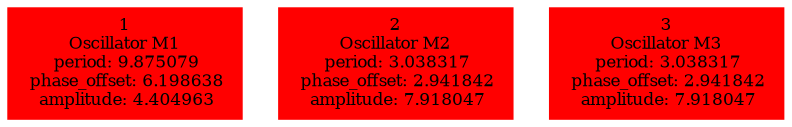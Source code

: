  digraph g{ forcelabels=true;
1 [label=<1<BR />Oscillator M1<BR /> period: 9.875079<BR /> phase_offset: 6.198638<BR /> amplitude: 4.404963>, shape=box,color=red,style=filled,fontsize=8];2 [label=<2<BR />Oscillator M2<BR /> period: 3.038317<BR /> phase_offset: 2.941842<BR /> amplitude: 7.918047>, shape=box,color=red,style=filled,fontsize=8];3 [label=<3<BR />Oscillator M3<BR /> period: 3.038317<BR /> phase_offset: 2.941842<BR /> amplitude: 7.918047>, shape=box,color=red,style=filled,fontsize=8]; }
